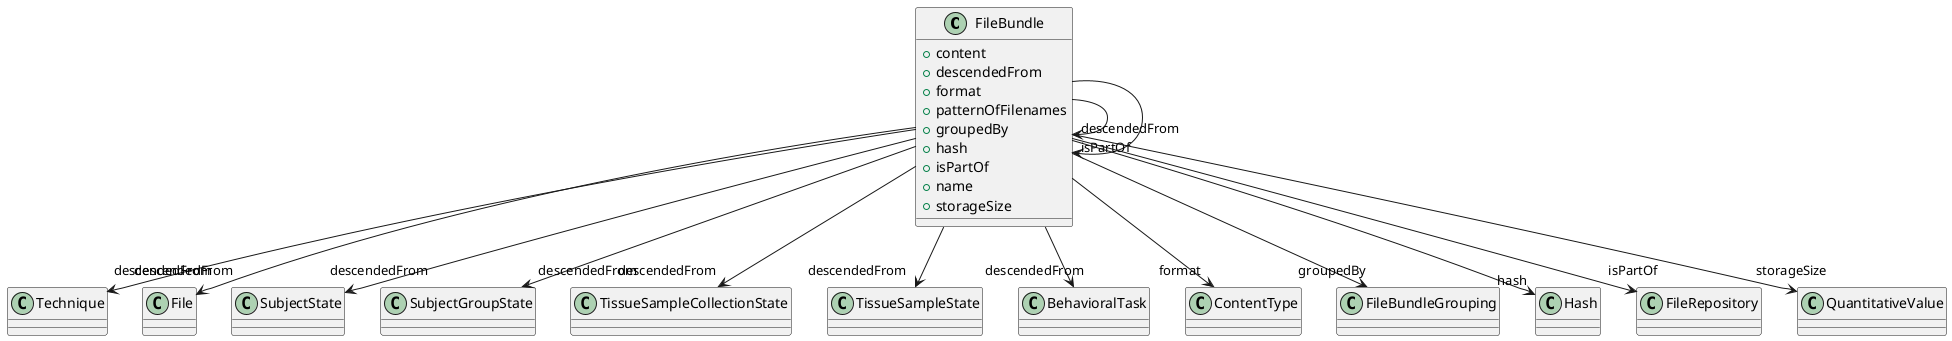 @startuml
class FileBundle {
+content
+descendedFrom
+format
+patternOfFilenames
+groupedBy
+hash
+isPartOf
+name
+storageSize

}
FileBundle -d-> "descendedFrom" Technique
FileBundle -d-> "descendedFrom" FileBundle
FileBundle -d-> "descendedFrom" File
FileBundle -d-> "descendedFrom" SubjectState
FileBundle -d-> "descendedFrom" SubjectGroupState
FileBundle -d-> "descendedFrom" TissueSampleCollectionState
FileBundle -d-> "descendedFrom" TissueSampleState
FileBundle -d-> "descendedFrom" BehavioralTask
FileBundle -d-> "format" ContentType
FileBundle -d-> "groupedBy" FileBundleGrouping
FileBundle -d-> "hash" Hash
FileBundle -d-> "isPartOf" FileBundle
FileBundle -d-> "isPartOf" FileRepository
FileBundle -d-> "storageSize" QuantitativeValue

@enduml